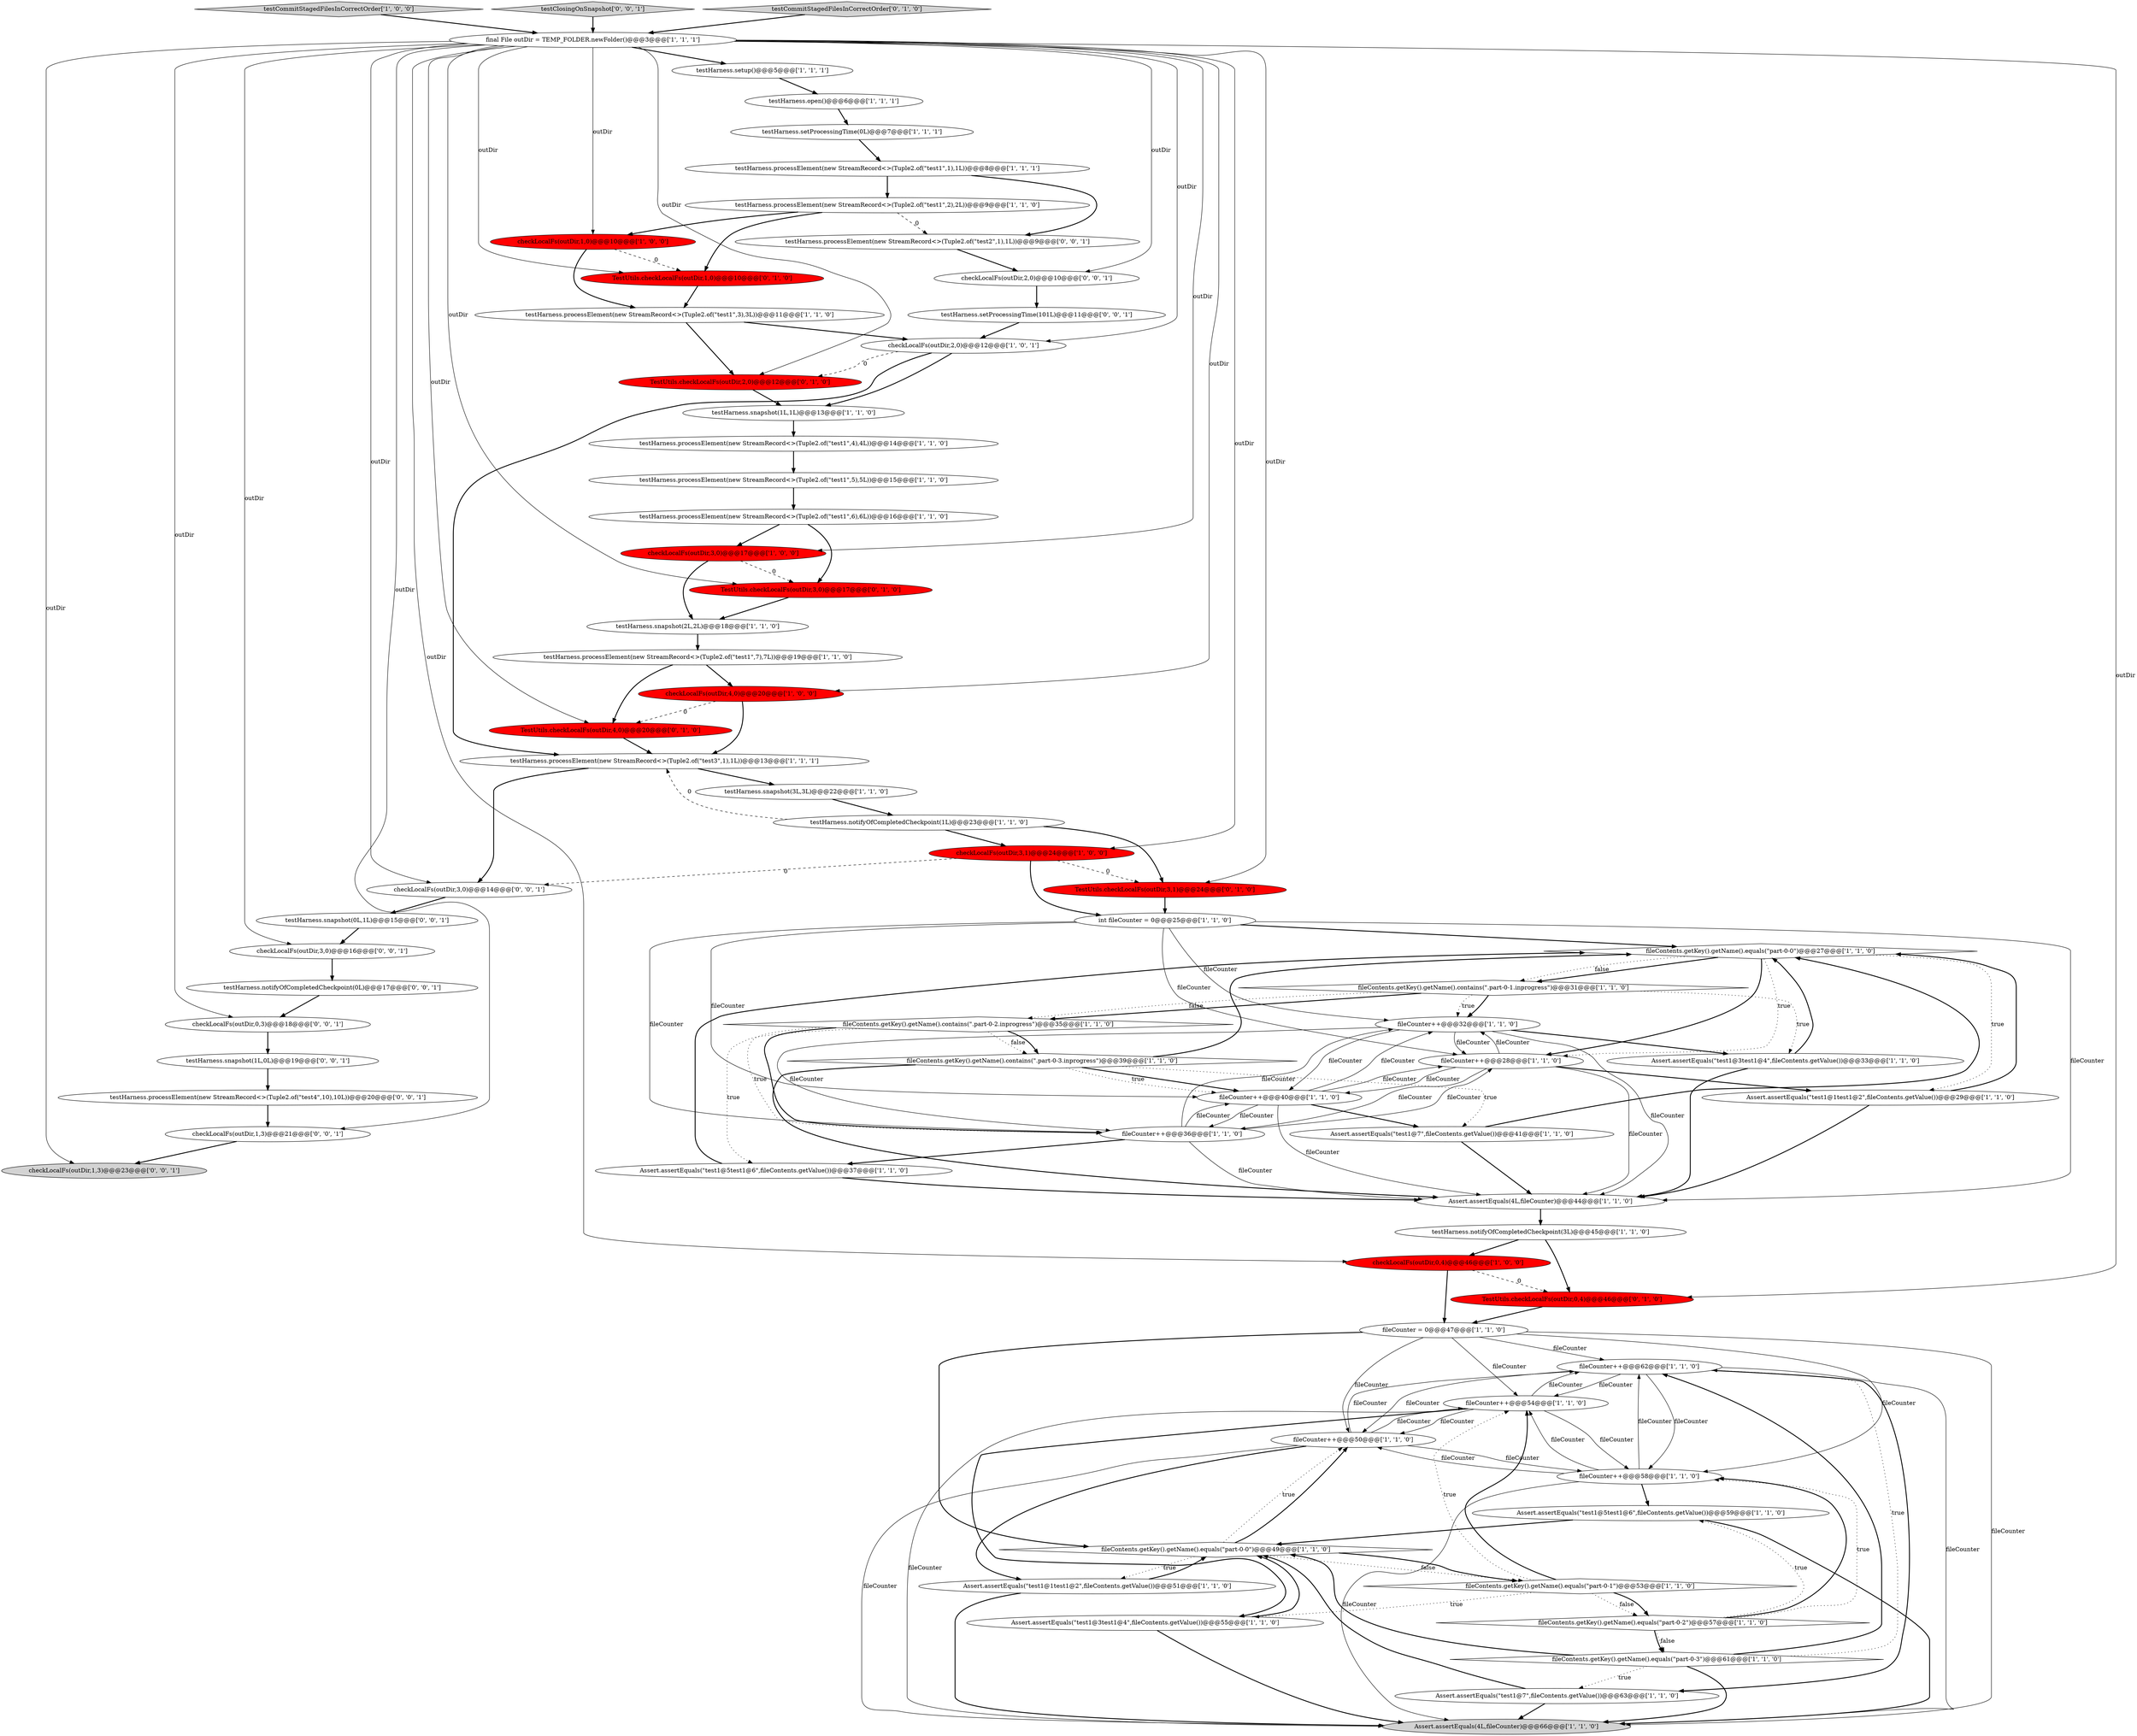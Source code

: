digraph {
8 [style = filled, label = "checkLocalFs(outDir,3,0)@@@17@@@['1', '0', '0']", fillcolor = red, shape = ellipse image = "AAA1AAABBB1BBB"];
34 [style = filled, label = "testCommitStagedFilesInCorrectOrder['1', '0', '0']", fillcolor = lightgray, shape = diamond image = "AAA0AAABBB1BBB"];
24 [style = filled, label = "checkLocalFs(outDir,0,4)@@@46@@@['1', '0', '0']", fillcolor = red, shape = ellipse image = "AAA1AAABBB1BBB"];
68 [style = filled, label = "testHarness.processElement(new StreamRecord<>(Tuple2.of(\"test2\",1),1L))@@@9@@@['0', '0', '1']", fillcolor = white, shape = ellipse image = "AAA0AAABBB3BBB"];
7 [style = filled, label = "testHarness.notifyOfCompletedCheckpoint(3L)@@@45@@@['1', '1', '0']", fillcolor = white, shape = ellipse image = "AAA0AAABBB1BBB"];
9 [style = filled, label = "testHarness.processElement(new StreamRecord<>(Tuple2.of(\"test1\",3),3L))@@@11@@@['1', '1', '0']", fillcolor = white, shape = ellipse image = "AAA0AAABBB1BBB"];
3 [style = filled, label = "int fileCounter = 0@@@25@@@['1', '1', '0']", fillcolor = white, shape = ellipse image = "AAA0AAABBB1BBB"];
38 [style = filled, label = "fileCounter++@@@62@@@['1', '1', '0']", fillcolor = white, shape = ellipse image = "AAA0AAABBB1BBB"];
53 [style = filled, label = "TestUtils.checkLocalFs(outDir,1,0)@@@10@@@['0', '1', '0']", fillcolor = red, shape = ellipse image = "AAA1AAABBB2BBB"];
26 [style = filled, label = "testHarness.snapshot(1L,1L)@@@13@@@['1', '1', '0']", fillcolor = white, shape = ellipse image = "AAA0AAABBB1BBB"];
56 [style = filled, label = "TestUtils.checkLocalFs(outDir,3,1)@@@24@@@['0', '1', '0']", fillcolor = red, shape = ellipse image = "AAA1AAABBB2BBB"];
64 [style = filled, label = "checkLocalFs(outDir,2,0)@@@10@@@['0', '0', '1']", fillcolor = white, shape = ellipse image = "AAA0AAABBB3BBB"];
12 [style = filled, label = "fileContents.getKey().getName().equals(\"part-0-0\")@@@49@@@['1', '1', '0']", fillcolor = white, shape = diamond image = "AAA0AAABBB1BBB"];
4 [style = filled, label = "testHarness.processElement(new StreamRecord<>(Tuple2.of(\"test1\",5),5L))@@@15@@@['1', '1', '0']", fillcolor = white, shape = ellipse image = "AAA0AAABBB1BBB"];
21 [style = filled, label = "Assert.assertEquals(\"test1@5test1@6\",fileContents.getValue())@@@59@@@['1', '1', '0']", fillcolor = white, shape = ellipse image = "AAA0AAABBB1BBB"];
55 [style = filled, label = "TestUtils.checkLocalFs(outDir,3,0)@@@17@@@['0', '1', '0']", fillcolor = red, shape = ellipse image = "AAA1AAABBB2BBB"];
13 [style = filled, label = "fileContents.getKey().getName().equals(\"part-0-0\")@@@27@@@['1', '1', '0']", fillcolor = white, shape = diamond image = "AAA0AAABBB1BBB"];
28 [style = filled, label = "testHarness.processElement(new StreamRecord<>(Tuple2.of(\"test1\",4),4L))@@@14@@@['1', '1', '0']", fillcolor = white, shape = ellipse image = "AAA0AAABBB1BBB"];
32 [style = filled, label = "checkLocalFs(outDir,2,0)@@@12@@@['1', '0', '1']", fillcolor = white, shape = ellipse image = "AAA0AAABBB1BBB"];
60 [style = filled, label = "testClosingOnSnapshot['0', '0', '1']", fillcolor = lightgray, shape = diamond image = "AAA0AAABBB3BBB"];
0 [style = filled, label = "Assert.assertEquals(\"test1@3test1@4\",fileContents.getValue())@@@33@@@['1', '1', '0']", fillcolor = white, shape = ellipse image = "AAA0AAABBB1BBB"];
66 [style = filled, label = "testHarness.snapshot(1L,0L)@@@19@@@['0', '0', '1']", fillcolor = white, shape = ellipse image = "AAA0AAABBB3BBB"];
39 [style = filled, label = "fileContents.getKey().getName().contains(\".part-0-1.inprogress\")@@@31@@@['1', '1', '0']", fillcolor = white, shape = diamond image = "AAA0AAABBB1BBB"];
6 [style = filled, label = "testHarness.processElement(new StreamRecord<>(Tuple2.of(\"test3\",1),1L))@@@13@@@['1', '1', '1']", fillcolor = white, shape = ellipse image = "AAA0AAABBB1BBB"];
29 [style = filled, label = "Assert.assertEquals(\"test1@5test1@6\",fileContents.getValue())@@@37@@@['1', '1', '0']", fillcolor = white, shape = ellipse image = "AAA0AAABBB1BBB"];
69 [style = filled, label = "testHarness.setProcessingTime(101L)@@@11@@@['0', '0', '1']", fillcolor = white, shape = ellipse image = "AAA0AAABBB3BBB"];
37 [style = filled, label = "Assert.assertEquals(\"test1@3test1@4\",fileContents.getValue())@@@55@@@['1', '1', '0']", fillcolor = white, shape = ellipse image = "AAA0AAABBB1BBB"];
49 [style = filled, label = "final File outDir = TEMP_FOLDER.newFolder()@@@3@@@['1', '1', '1']", fillcolor = white, shape = ellipse image = "AAA0AAABBB1BBB"];
54 [style = filled, label = "TestUtils.checkLocalFs(outDir,2,0)@@@12@@@['0', '1', '0']", fillcolor = red, shape = ellipse image = "AAA1AAABBB2BBB"];
67 [style = filled, label = "checkLocalFs(outDir,1,3)@@@21@@@['0', '0', '1']", fillcolor = white, shape = ellipse image = "AAA0AAABBB3BBB"];
61 [style = filled, label = "testHarness.notifyOfCompletedCheckpoint(0L)@@@17@@@['0', '0', '1']", fillcolor = white, shape = ellipse image = "AAA0AAABBB3BBB"];
62 [style = filled, label = "checkLocalFs(outDir,3,0)@@@14@@@['0', '0', '1']", fillcolor = white, shape = ellipse image = "AAA0AAABBB3BBB"];
63 [style = filled, label = "testHarness.snapshot(0L,1L)@@@15@@@['0', '0', '1']", fillcolor = white, shape = ellipse image = "AAA0AAABBB3BBB"];
48 [style = filled, label = "Assert.assertEquals(4L,fileCounter)@@@44@@@['1', '1', '0']", fillcolor = white, shape = ellipse image = "AAA0AAABBB1BBB"];
15 [style = filled, label = "testHarness.snapshot(2L,2L)@@@18@@@['1', '1', '0']", fillcolor = white, shape = ellipse image = "AAA0AAABBB1BBB"];
31 [style = filled, label = "fileCounter++@@@32@@@['1', '1', '0']", fillcolor = white, shape = ellipse image = "AAA0AAABBB1BBB"];
44 [style = filled, label = "checkLocalFs(outDir,4,0)@@@20@@@['1', '0', '0']", fillcolor = red, shape = ellipse image = "AAA1AAABBB1BBB"];
47 [style = filled, label = "testHarness.processElement(new StreamRecord<>(Tuple2.of(\"test1\",7),7L))@@@19@@@['1', '1', '0']", fillcolor = white, shape = ellipse image = "AAA0AAABBB1BBB"];
59 [style = filled, label = "checkLocalFs(outDir,1,3)@@@23@@@['0', '0', '1']", fillcolor = lightgray, shape = ellipse image = "AAA0AAABBB3BBB"];
19 [style = filled, label = "fileContents.getKey().getName().contains(\".part-0-2.inprogress\")@@@35@@@['1', '1', '0']", fillcolor = white, shape = diamond image = "AAA0AAABBB1BBB"];
2 [style = filled, label = "testHarness.notifyOfCompletedCheckpoint(1L)@@@23@@@['1', '1', '0']", fillcolor = white, shape = ellipse image = "AAA0AAABBB1BBB"];
51 [style = filled, label = "testHarness.processElement(new StreamRecord<>(Tuple2.of(\"test1\",2),2L))@@@9@@@['1', '1', '0']", fillcolor = white, shape = ellipse image = "AAA0AAABBB1BBB"];
40 [style = filled, label = "fileCounter++@@@54@@@['1', '1', '0']", fillcolor = white, shape = ellipse image = "AAA0AAABBB1BBB"];
11 [style = filled, label = "checkLocalFs(outDir,3,1)@@@24@@@['1', '0', '0']", fillcolor = red, shape = ellipse image = "AAA1AAABBB1BBB"];
20 [style = filled, label = "fileCounter++@@@28@@@['1', '1', '0']", fillcolor = white, shape = ellipse image = "AAA0AAABBB1BBB"];
22 [style = filled, label = "Assert.assertEquals(\"test1@7\",fileContents.getValue())@@@63@@@['1', '1', '0']", fillcolor = white, shape = ellipse image = "AAA0AAABBB1BBB"];
52 [style = filled, label = "testCommitStagedFilesInCorrectOrder['0', '1', '0']", fillcolor = lightgray, shape = diamond image = "AAA0AAABBB2BBB"];
10 [style = filled, label = "testHarness.setProcessingTime(0L)@@@7@@@['1', '1', '1']", fillcolor = white, shape = ellipse image = "AAA0AAABBB1BBB"];
16 [style = filled, label = "fileCounter++@@@40@@@['1', '1', '0']", fillcolor = white, shape = ellipse image = "AAA0AAABBB1BBB"];
46 [style = filled, label = "testHarness.snapshot(3L,3L)@@@22@@@['1', '1', '0']", fillcolor = white, shape = ellipse image = "AAA0AAABBB1BBB"];
57 [style = filled, label = "TestUtils.checkLocalFs(outDir,0,4)@@@46@@@['0', '1', '0']", fillcolor = red, shape = ellipse image = "AAA1AAABBB2BBB"];
35 [style = filled, label = "fileContents.getKey().getName().equals(\"part-0-2\")@@@57@@@['1', '1', '0']", fillcolor = white, shape = diamond image = "AAA0AAABBB1BBB"];
27 [style = filled, label = "fileCounter++@@@36@@@['1', '1', '0']", fillcolor = white, shape = ellipse image = "AAA0AAABBB1BBB"];
58 [style = filled, label = "TestUtils.checkLocalFs(outDir,4,0)@@@20@@@['0', '1', '0']", fillcolor = red, shape = ellipse image = "AAA1AAABBB2BBB"];
25 [style = filled, label = "testHarness.processElement(new StreamRecord<>(Tuple2.of(\"test1\",6),6L))@@@16@@@['1', '1', '0']", fillcolor = white, shape = ellipse image = "AAA0AAABBB1BBB"];
42 [style = filled, label = "Assert.assertEquals(\"test1@1test1@2\",fileContents.getValue())@@@51@@@['1', '1', '0']", fillcolor = white, shape = ellipse image = "AAA0AAABBB1BBB"];
43 [style = filled, label = "testHarness.open()@@@6@@@['1', '1', '1']", fillcolor = white, shape = ellipse image = "AAA0AAABBB1BBB"];
45 [style = filled, label = "fileContents.getKey().getName().equals(\"part-0-3\")@@@61@@@['1', '1', '0']", fillcolor = white, shape = diamond image = "AAA0AAABBB1BBB"];
50 [style = filled, label = "testHarness.setup()@@@5@@@['1', '1', '1']", fillcolor = white, shape = ellipse image = "AAA0AAABBB1BBB"];
71 [style = filled, label = "testHarness.processElement(new StreamRecord<>(Tuple2.of(\"test4\",10),10L))@@@20@@@['0', '0', '1']", fillcolor = white, shape = ellipse image = "AAA0AAABBB3BBB"];
5 [style = filled, label = "Assert.assertEquals(\"test1@7\",fileContents.getValue())@@@41@@@['1', '1', '0']", fillcolor = white, shape = ellipse image = "AAA0AAABBB1BBB"];
17 [style = filled, label = "fileCounter++@@@58@@@['1', '1', '0']", fillcolor = white, shape = ellipse image = "AAA0AAABBB1BBB"];
18 [style = filled, label = "Assert.assertEquals(4L,fileCounter)@@@66@@@['1', '1', '0']", fillcolor = lightgray, shape = ellipse image = "AAA0AAABBB1BBB"];
14 [style = filled, label = "fileContents.getKey().getName().contains(\".part-0-3.inprogress\")@@@39@@@['1', '1', '0']", fillcolor = white, shape = diamond image = "AAA0AAABBB1BBB"];
36 [style = filled, label = "Assert.assertEquals(\"test1@1test1@2\",fileContents.getValue())@@@29@@@['1', '1', '0']", fillcolor = white, shape = ellipse image = "AAA0AAABBB1BBB"];
70 [style = filled, label = "checkLocalFs(outDir,0,3)@@@18@@@['0', '0', '1']", fillcolor = white, shape = ellipse image = "AAA0AAABBB3BBB"];
33 [style = filled, label = "fileCounter = 0@@@47@@@['1', '1', '0']", fillcolor = white, shape = ellipse image = "AAA0AAABBB1BBB"];
41 [style = filled, label = "fileCounter++@@@50@@@['1', '1', '0']", fillcolor = white, shape = ellipse image = "AAA0AAABBB1BBB"];
65 [style = filled, label = "checkLocalFs(outDir,3,0)@@@16@@@['0', '0', '1']", fillcolor = white, shape = ellipse image = "AAA0AAABBB3BBB"];
23 [style = filled, label = "checkLocalFs(outDir,1,0)@@@10@@@['1', '0', '0']", fillcolor = red, shape = ellipse image = "AAA1AAABBB1BBB"];
30 [style = filled, label = "fileContents.getKey().getName().equals(\"part-0-1\")@@@53@@@['1', '1', '0']", fillcolor = white, shape = diamond image = "AAA0AAABBB1BBB"];
1 [style = filled, label = "testHarness.processElement(new StreamRecord<>(Tuple2.of(\"test1\",1),1L))@@@8@@@['1', '1', '1']", fillcolor = white, shape = ellipse image = "AAA0AAABBB1BBB"];
20->27 [style = solid, label="fileCounter"];
39->19 [style = bold, label=""];
49->70 [style = solid, label="outDir"];
70->66 [style = bold, label=""];
0->13 [style = bold, label=""];
4->25 [style = bold, label=""];
3->16 [style = solid, label="fileCounter"];
57->33 [style = bold, label=""];
56->3 [style = bold, label=""];
49->24 [style = solid, label="outDir"];
46->2 [style = bold, label=""];
27->31 [style = solid, label="fileCounter"];
13->20 [style = dotted, label="true"];
49->11 [style = solid, label="outDir"];
33->40 [style = solid, label="fileCounter"];
16->31 [style = solid, label="fileCounter"];
12->42 [style = dotted, label="true"];
38->41 [style = solid, label="fileCounter"];
51->53 [style = bold, label=""];
45->38 [style = dotted, label="true"];
32->6 [style = bold, label=""];
21->18 [style = bold, label=""];
30->35 [style = dotted, label="false"];
45->22 [style = dotted, label="true"];
1->68 [style = bold, label=""];
41->40 [style = solid, label="fileCounter"];
32->54 [style = dashed, label="0"];
71->67 [style = bold, label=""];
39->31 [style = bold, label=""];
45->38 [style = bold, label=""];
2->6 [style = dashed, label="0"];
35->45 [style = bold, label=""];
49->57 [style = solid, label="outDir"];
30->40 [style = bold, label=""];
13->20 [style = bold, label=""];
26->28 [style = bold, label=""];
6->46 [style = bold, label=""];
20->31 [style = solid, label="fileCounter"];
6->62 [style = bold, label=""];
17->21 [style = bold, label=""];
54->26 [style = bold, label=""];
14->48 [style = bold, label=""];
33->38 [style = solid, label="fileCounter"];
40->37 [style = bold, label=""];
16->48 [style = solid, label="fileCounter"];
8->55 [style = dashed, label="0"];
14->16 [style = bold, label=""];
50->43 [style = bold, label=""];
51->23 [style = bold, label=""];
17->40 [style = solid, label="fileCounter"];
13->36 [style = dotted, label="true"];
25->55 [style = bold, label=""];
3->48 [style = solid, label="fileCounter"];
9->32 [style = bold, label=""];
7->57 [style = bold, label=""];
3->31 [style = solid, label="fileCounter"];
49->32 [style = solid, label="outDir"];
19->27 [style = dotted, label="true"];
20->48 [style = solid, label="fileCounter"];
35->21 [style = dotted, label="true"];
16->20 [style = solid, label="fileCounter"];
12->30 [style = dotted, label="false"];
39->19 [style = dotted, label="false"];
32->26 [style = bold, label=""];
47->58 [style = bold, label=""];
12->41 [style = bold, label=""];
9->54 [style = bold, label=""];
51->68 [style = dashed, label="0"];
7->24 [style = bold, label=""];
22->18 [style = bold, label=""];
44->58 [style = dashed, label="0"];
49->62 [style = solid, label="outDir"];
19->29 [style = dotted, label="true"];
49->56 [style = solid, label="outDir"];
1->51 [style = bold, label=""];
66->71 [style = bold, label=""];
35->17 [style = bold, label=""];
0->48 [style = bold, label=""];
47->44 [style = bold, label=""];
27->20 [style = solid, label="fileCounter"];
43->10 [style = bold, label=""];
49->67 [style = solid, label="outDir"];
65->61 [style = bold, label=""];
49->65 [style = solid, label="outDir"];
61->70 [style = bold, label=""];
27->29 [style = bold, label=""];
15->47 [style = bold, label=""];
10->1 [style = bold, label=""];
39->0 [style = dotted, label="true"];
49->44 [style = solid, label="outDir"];
24->57 [style = dashed, label="0"];
33->17 [style = solid, label="fileCounter"];
49->54 [style = solid, label="outDir"];
39->31 [style = dotted, label="true"];
8->15 [style = bold, label=""];
63->65 [style = bold, label=""];
49->55 [style = solid, label="outDir"];
49->23 [style = solid, label="outDir"];
38->17 [style = solid, label="fileCounter"];
49->8 [style = solid, label="outDir"];
33->18 [style = solid, label="fileCounter"];
34->49 [style = bold, label=""];
19->14 [style = dotted, label="false"];
31->0 [style = bold, label=""];
27->16 [style = solid, label="fileCounter"];
40->41 [style = solid, label="fileCounter"];
35->45 [style = dotted, label="false"];
12->41 [style = dotted, label="true"];
41->38 [style = solid, label="fileCounter"];
13->39 [style = bold, label=""];
27->48 [style = solid, label="fileCounter"];
33->12 [style = bold, label=""];
17->38 [style = solid, label="fileCounter"];
49->50 [style = bold, label=""];
37->12 [style = bold, label=""];
11->62 [style = dashed, label="0"];
21->12 [style = bold, label=""];
60->49 [style = bold, label=""];
14->16 [style = dotted, label="true"];
24->33 [style = bold, label=""];
13->39 [style = dotted, label="false"];
36->13 [style = bold, label=""];
14->5 [style = dotted, label="true"];
49->58 [style = solid, label="outDir"];
19->14 [style = bold, label=""];
30->35 [style = bold, label=""];
40->18 [style = solid, label="fileCounter"];
11->3 [style = bold, label=""];
49->53 [style = solid, label="outDir"];
5->13 [style = bold, label=""];
3->27 [style = solid, label="fileCounter"];
16->5 [style = bold, label=""];
55->15 [style = bold, label=""];
49->64 [style = solid, label="outDir"];
48->7 [style = bold, label=""];
30->37 [style = dotted, label="true"];
14->13 [style = bold, label=""];
53->9 [style = bold, label=""];
17->18 [style = solid, label="fileCounter"];
41->18 [style = solid, label="fileCounter"];
2->11 [style = bold, label=""];
20->36 [style = bold, label=""];
69->32 [style = bold, label=""];
31->48 [style = solid, label="fileCounter"];
68->64 [style = bold, label=""];
45->18 [style = bold, label=""];
23->53 [style = dashed, label="0"];
42->18 [style = bold, label=""];
3->20 [style = solid, label="fileCounter"];
44->6 [style = bold, label=""];
11->56 [style = dashed, label="0"];
52->49 [style = bold, label=""];
64->69 [style = bold, label=""];
62->63 [style = bold, label=""];
12->30 [style = bold, label=""];
31->16 [style = solid, label="fileCounter"];
42->12 [style = bold, label=""];
31->27 [style = solid, label="fileCounter"];
40->17 [style = solid, label="fileCounter"];
16->27 [style = solid, label="fileCounter"];
30->40 [style = dotted, label="true"];
45->12 [style = bold, label=""];
41->17 [style = solid, label="fileCounter"];
31->20 [style = solid, label="fileCounter"];
33->41 [style = solid, label="fileCounter"];
40->38 [style = solid, label="fileCounter"];
38->40 [style = solid, label="fileCounter"];
22->12 [style = bold, label=""];
19->27 [style = bold, label=""];
36->48 [style = bold, label=""];
5->48 [style = bold, label=""];
3->13 [style = bold, label=""];
37->18 [style = bold, label=""];
35->17 [style = dotted, label="true"];
58->6 [style = bold, label=""];
25->8 [style = bold, label=""];
17->41 [style = solid, label="fileCounter"];
29->48 [style = bold, label=""];
38->22 [style = bold, label=""];
2->56 [style = bold, label=""];
49->59 [style = solid, label="outDir"];
23->9 [style = bold, label=""];
20->16 [style = solid, label="fileCounter"];
38->18 [style = solid, label="fileCounter"];
28->4 [style = bold, label=""];
67->59 [style = bold, label=""];
41->42 [style = bold, label=""];
29->13 [style = bold, label=""];
}
